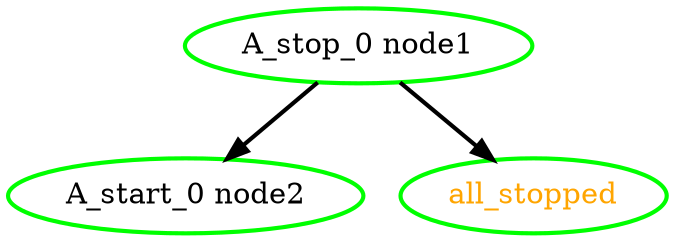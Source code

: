 digraph "g" {
"A_start_0 node2" [ style=bold color="green" fontcolor="black"]
"A_stop_0 node1" -> "A_start_0 node2" [ style = bold]
"A_stop_0 node1" -> "all_stopped" [ style = bold]
"A_stop_0 node1" [ style=bold color="green" fontcolor="black"]
"all_stopped" [ style=bold color="green" fontcolor="orange"]
}
